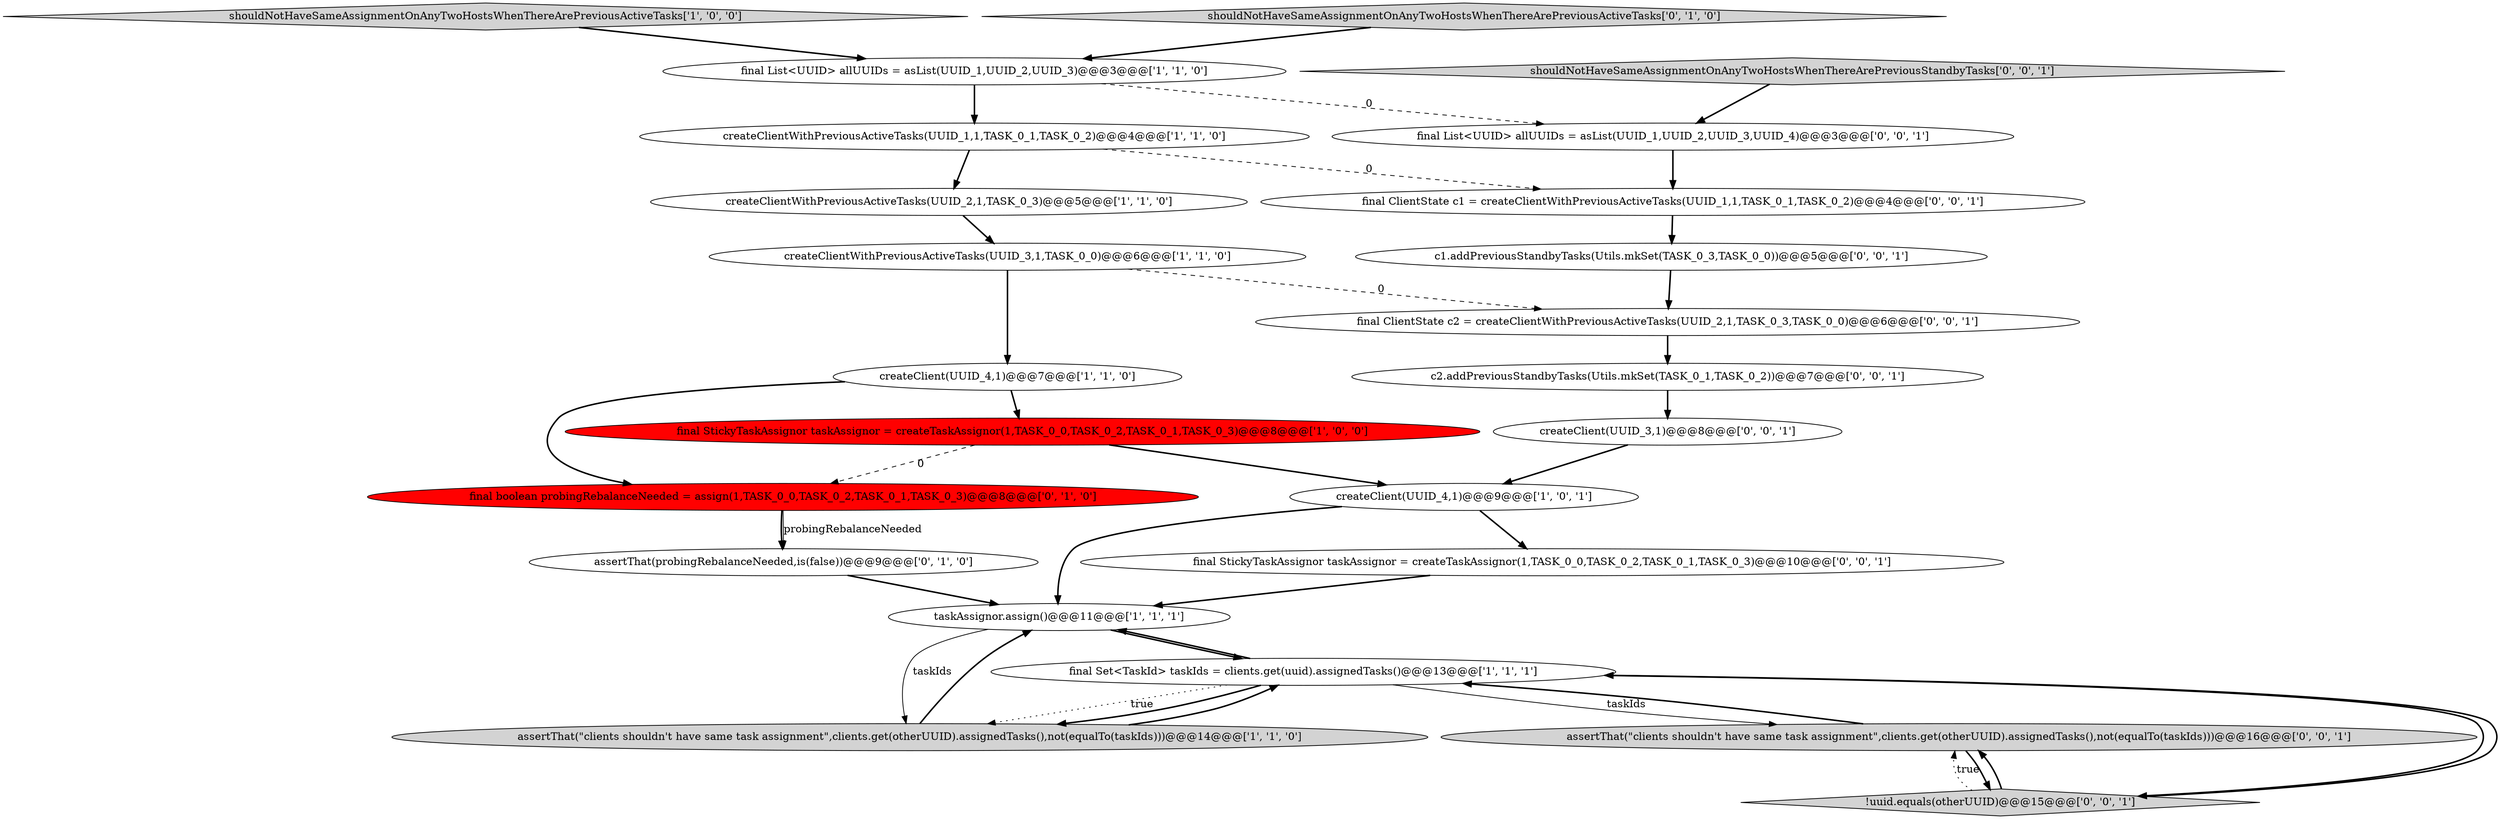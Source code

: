 digraph {
7 [style = filled, label = "createClientWithPreviousActiveTasks(UUID_1,1,TASK_0_1,TASK_0_2)@@@4@@@['1', '1', '0']", fillcolor = white, shape = ellipse image = "AAA0AAABBB1BBB"];
23 [style = filled, label = "assertThat(\"clients shouldn't have same task assignment\",clients.get(otherUUID).assignedTasks(),not(equalTo(taskIds)))@@@16@@@['0', '0', '1']", fillcolor = lightgray, shape = ellipse image = "AAA0AAABBB3BBB"];
16 [style = filled, label = "final List<UUID> allUUIDs = asList(UUID_1,UUID_2,UUID_3,UUID_4)@@@3@@@['0', '0', '1']", fillcolor = white, shape = ellipse image = "AAA0AAABBB3BBB"];
10 [style = filled, label = "shouldNotHaveSameAssignmentOnAnyTwoHostsWhenThereArePreviousActiveTasks['1', '0', '0']", fillcolor = lightgray, shape = diamond image = "AAA0AAABBB1BBB"];
8 [style = filled, label = "createClientWithPreviousActiveTasks(UUID_2,1,TASK_0_3)@@@5@@@['1', '1', '0']", fillcolor = white, shape = ellipse image = "AAA0AAABBB1BBB"];
19 [style = filled, label = "c2.addPreviousStandbyTasks(Utils.mkSet(TASK_0_1,TASK_0_2))@@@7@@@['0', '0', '1']", fillcolor = white, shape = ellipse image = "AAA0AAABBB3BBB"];
18 [style = filled, label = "!uuid.equals(otherUUID)@@@15@@@['0', '0', '1']", fillcolor = lightgray, shape = diamond image = "AAA0AAABBB3BBB"];
12 [style = filled, label = "shouldNotHaveSameAssignmentOnAnyTwoHostsWhenThereArePreviousActiveTasks['0', '1', '0']", fillcolor = lightgray, shape = diamond image = "AAA0AAABBB2BBB"];
0 [style = filled, label = "taskAssignor.assign()@@@11@@@['1', '1', '1']", fillcolor = white, shape = ellipse image = "AAA0AAABBB1BBB"];
4 [style = filled, label = "createClientWithPreviousActiveTasks(UUID_3,1,TASK_0_0)@@@6@@@['1', '1', '0']", fillcolor = white, shape = ellipse image = "AAA0AAABBB1BBB"];
13 [style = filled, label = "final boolean probingRebalanceNeeded = assign(1,TASK_0_0,TASK_0_2,TASK_0_1,TASK_0_3)@@@8@@@['0', '1', '0']", fillcolor = red, shape = ellipse image = "AAA1AAABBB2BBB"];
1 [style = filled, label = "createClient(UUID_4,1)@@@9@@@['1', '0', '1']", fillcolor = white, shape = ellipse image = "AAA0AAABBB1BBB"];
20 [style = filled, label = "createClient(UUID_3,1)@@@8@@@['0', '0', '1']", fillcolor = white, shape = ellipse image = "AAA0AAABBB3BBB"];
5 [style = filled, label = "final List<UUID> allUUIDs = asList(UUID_1,UUID_2,UUID_3)@@@3@@@['1', '1', '0']", fillcolor = white, shape = ellipse image = "AAA0AAABBB1BBB"];
17 [style = filled, label = "c1.addPreviousStandbyTasks(Utils.mkSet(TASK_0_3,TASK_0_0))@@@5@@@['0', '0', '1']", fillcolor = white, shape = ellipse image = "AAA0AAABBB3BBB"];
6 [style = filled, label = "final Set<TaskId> taskIds = clients.get(uuid).assignedTasks()@@@13@@@['1', '1', '1']", fillcolor = white, shape = ellipse image = "AAA0AAABBB1BBB"];
11 [style = filled, label = "assertThat(probingRebalanceNeeded,is(false))@@@9@@@['0', '1', '0']", fillcolor = white, shape = ellipse image = "AAA0AAABBB2BBB"];
9 [style = filled, label = "assertThat(\"clients shouldn't have same task assignment\",clients.get(otherUUID).assignedTasks(),not(equalTo(taskIds)))@@@14@@@['1', '1', '0']", fillcolor = lightgray, shape = ellipse image = "AAA0AAABBB1BBB"];
21 [style = filled, label = "final ClientState c2 = createClientWithPreviousActiveTasks(UUID_2,1,TASK_0_3,TASK_0_0)@@@6@@@['0', '0', '1']", fillcolor = white, shape = ellipse image = "AAA0AAABBB3BBB"];
14 [style = filled, label = "final ClientState c1 = createClientWithPreviousActiveTasks(UUID_1,1,TASK_0_1,TASK_0_2)@@@4@@@['0', '0', '1']", fillcolor = white, shape = ellipse image = "AAA0AAABBB3BBB"];
3 [style = filled, label = "createClient(UUID_4,1)@@@7@@@['1', '1', '0']", fillcolor = white, shape = ellipse image = "AAA0AAABBB1BBB"];
22 [style = filled, label = "final StickyTaskAssignor taskAssignor = createTaskAssignor(1,TASK_0_0,TASK_0_2,TASK_0_1,TASK_0_3)@@@10@@@['0', '0', '1']", fillcolor = white, shape = ellipse image = "AAA0AAABBB3BBB"];
2 [style = filled, label = "final StickyTaskAssignor taskAssignor = createTaskAssignor(1,TASK_0_0,TASK_0_2,TASK_0_1,TASK_0_3)@@@8@@@['1', '0', '0']", fillcolor = red, shape = ellipse image = "AAA1AAABBB1BBB"];
15 [style = filled, label = "shouldNotHaveSameAssignmentOnAnyTwoHostsWhenThereArePreviousStandbyTasks['0', '0', '1']", fillcolor = lightgray, shape = diamond image = "AAA0AAABBB3BBB"];
4->3 [style = bold, label=""];
9->0 [style = bold, label=""];
12->5 [style = bold, label=""];
21->19 [style = bold, label=""];
18->23 [style = bold, label=""];
0->6 [style = bold, label=""];
2->1 [style = bold, label=""];
6->18 [style = bold, label=""];
7->14 [style = dashed, label="0"];
19->20 [style = bold, label=""];
6->23 [style = solid, label="taskIds"];
14->17 [style = bold, label=""];
6->0 [style = bold, label=""];
1->0 [style = bold, label=""];
20->1 [style = bold, label=""];
7->8 [style = bold, label=""];
15->16 [style = bold, label=""];
4->21 [style = dashed, label="0"];
13->11 [style = bold, label=""];
9->6 [style = bold, label=""];
1->22 [style = bold, label=""];
0->9 [style = solid, label="taskIds"];
5->16 [style = dashed, label="0"];
11->0 [style = bold, label=""];
10->5 [style = bold, label=""];
22->0 [style = bold, label=""];
3->2 [style = bold, label=""];
6->9 [style = dotted, label="true"];
18->6 [style = bold, label=""];
2->13 [style = dashed, label="0"];
23->6 [style = bold, label=""];
3->13 [style = bold, label=""];
5->7 [style = bold, label=""];
16->14 [style = bold, label=""];
8->4 [style = bold, label=""];
6->9 [style = bold, label=""];
13->11 [style = solid, label="probingRebalanceNeeded"];
17->21 [style = bold, label=""];
23->18 [style = bold, label=""];
18->23 [style = dotted, label="true"];
}
